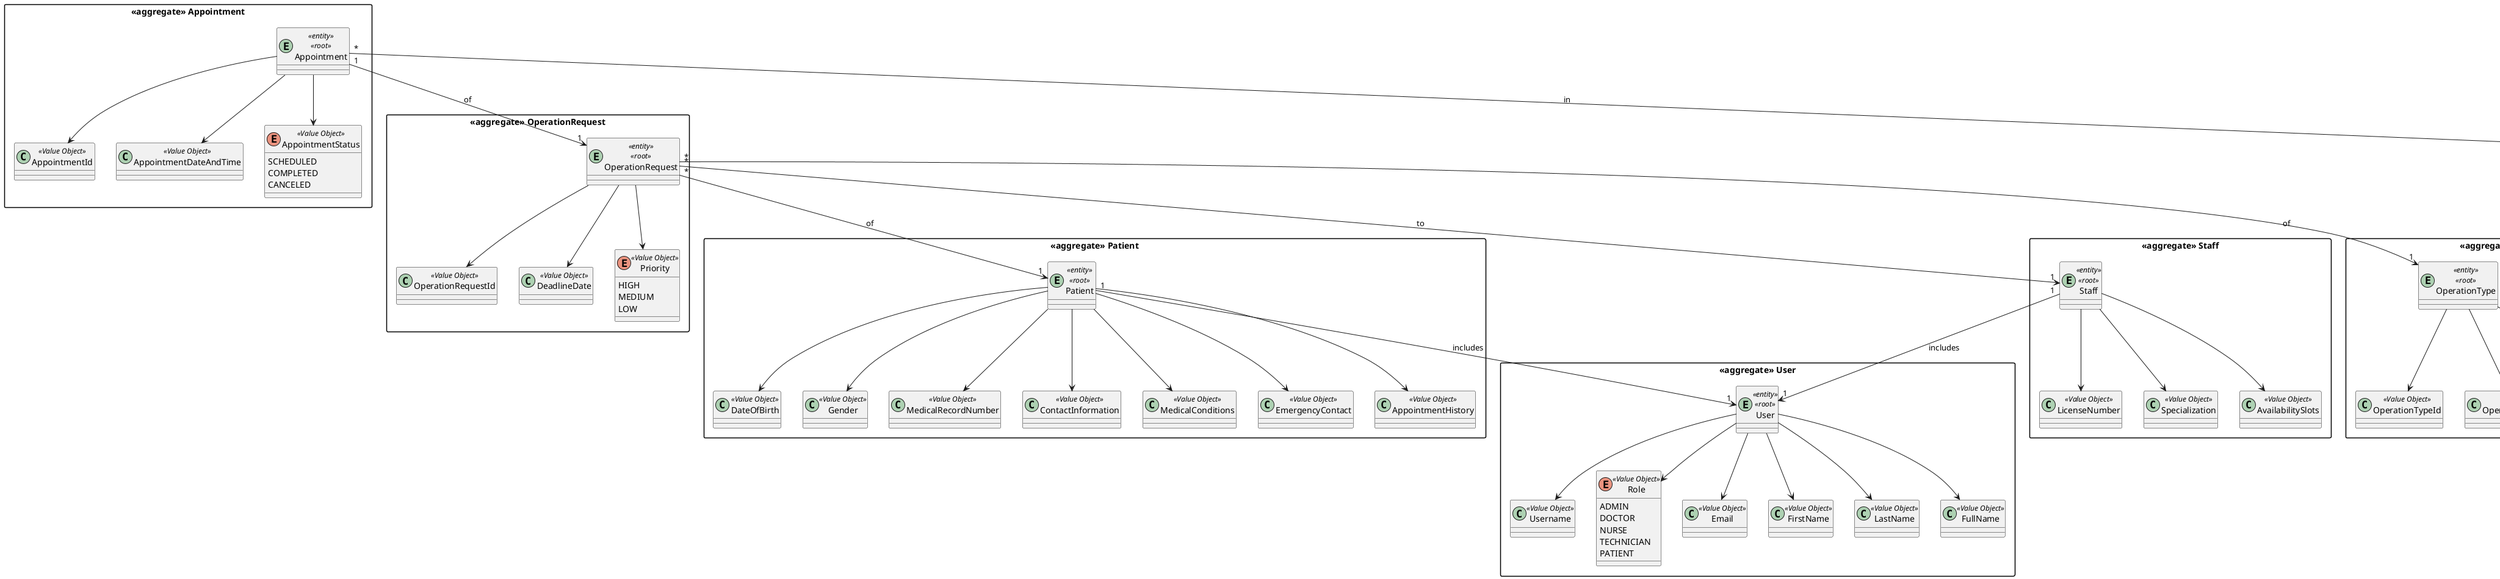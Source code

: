 @startuml
'https://plantuml.com/class-diagram
skinparam classAttributeIconSize 0

skinparam packageStyle rectangle

package "<<aggregate>> User"{
    
    entity User <<entity>> <<root>>{

    }
    class Username <<Value Object>>{

    }
    
    enum Role <<Value Object>> {
        ADMIN
        DOCTOR
        NURSE
        TECHNICIAN
        PATIENT
    }

    class Email  <<Value Object>> {
    }

    class FirstName <<Value Object>>{

    }

    class LastName <<Value Object>>{
        
    }

    class FullName <<Value Object>>{
        
    }
}

package "<<aggregate>> Patient"{

    entity Patient <<entity>> <<root>>{
    }

    class DateOfBirth <<Value Object>>{
        
    }

    class Gender <<Value Object>>{
        
    }

    class MedicalRecordNumber <<Value Object>>{
        
    }

    class ContactInformation <<Value Object>>{
        
    }

    class MedicalConditions <<Value Object>>{
        
    }

    class EmergencyContact <<Value Object>>{
        
    }

    class AppointmentHistory <<Value Object>>{
        
    }

}

package "<<aggregate>> Staff"{

    entity Staff <<entity>> <<root>>{
    }

    class LicenseNumber <<Value Object>>{
        
    }

    class Specialization <<Value Object>>{
        
    }

    class AvailabilitySlots <<Value Object>>{
        
    }

    'Contact Information rever'
}

package "<<aggregate>> OperationRequest"{

    entity OperationRequest <<entity>> <<root>>{
    }

    class OperationRequestId <<Value Object>>{
        
    }

    class DeadlineDate <<Value Object>>{
        
    }

    enum Priority <<Value Object>>{
        HIGH
        MEDIUM
        LOW
    }

}

package "<<aggregate>> OperationType"{

    entity OperationType <<entity>> <<root>>{
    }

    class OperationTypeId <<Value Object>>{
        
    }

    class OperationTypeName <<Value Object>>{
        
    }

    class EstimatedDuration <<Value Object>>{
        
    }
}

package "<<aggregate>> Appointment"{

    entity Appointment <<entity>> <<root>>{
    }

    class AppointmentId <<Value Object>>{
        
    }

    class AppointmentDateAndTime <<Value Object>>{
        
    }

    enum AppointmentStatus <<Value Object>>{
        SCHEDULED
        COMPLETED
        CANCELED
    }
}

package "<<aggregate>> SurgeryRoom"{

    entity SurgeryRoom <<entity>> <<root>>{
    }

    class RoomNumber <<Value Object>>{
        
    }

    enum RoomType <<Value Object>>{
        OPERATING_ROOM
        CONSULTATION_ROOM
        ICU
    }

    class Capacity <<Value Object>>{
        
    }

    class AssignedEquipment <<Value Object>> { 

    }

    enum CurrentStatus <<Value Object>>{
        AVAILABLE
        OCCUPIED
        UNDER_MAINTENANCE
    }

    class MaintenanceSlots <<Value Object>> {
             
    }
    
}

'User'
User --> Username
User --> Role
User --> Email
User --> FirstName
User --> LastName
User --> FullName

'Patient'
Patient --> DateOfBirth
Patient --> Gender
Patient --> MedicalRecordNumber
Patient --> ContactInformation
Patient --> MedicalConditions
Patient --> EmergencyContact
Patient --> AppointmentHistory
Patient "1" --> "1" User: includes

'Staff'
Staff --> LicenseNumber
Staff --> Specialization
Staff --> AvailabilitySlots
Staff "1" --> "1"User: includes

'OperationRequest'
OperationRequest --> OperationRequestId
OperationRequest --> DeadlineDate
OperationRequest --> Priority
OperationRequest "*" --> "1" Patient: of
OperationRequest "*" --> "1" Staff: to
OperationRequest "*" --> "1" OperationType: of

'OperationType'
OperationType --> OperationTypeId
OperationType --> OperationTypeName
OperationType --> EstimatedDuration

'Appointment'
Appointment --> AppointmentId
Appointment --> AppointmentDateAndTime
Appointment --> AppointmentStatus
Appointment "1" --> "1" OperationRequest: of
Appointment "*" --> "1" SurgeryRoom: in

'SurgeryRoom'
SurgeryRoom --> RoomNumber
SurgeryRoom --> RoomType
SurgeryRoom --> Capacity
SurgeryRoom --> AssignedEquipment
SurgeryRoom --> CurrentStatus
SurgeryRoom  --> MaintenanceSlots

@enduml